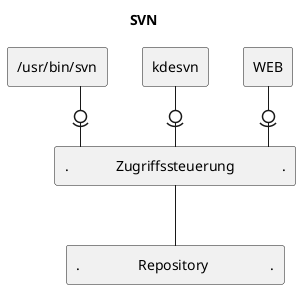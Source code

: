@startuml
title **SVN**

skinparam linetype ortho
top to bottom direction

rectangle "/usr/bin/svn" as U
rectangle "kdesvn" as K
rectangle "WEB" as W
rectangle ".             Zugriffssteuerung             ." as Z{
skinparam color white 
}
rectangle ".                Repository                 ." as R

U -0)- Z
K -0)- Z
W -0)- Z

Z -- R

@enduml
